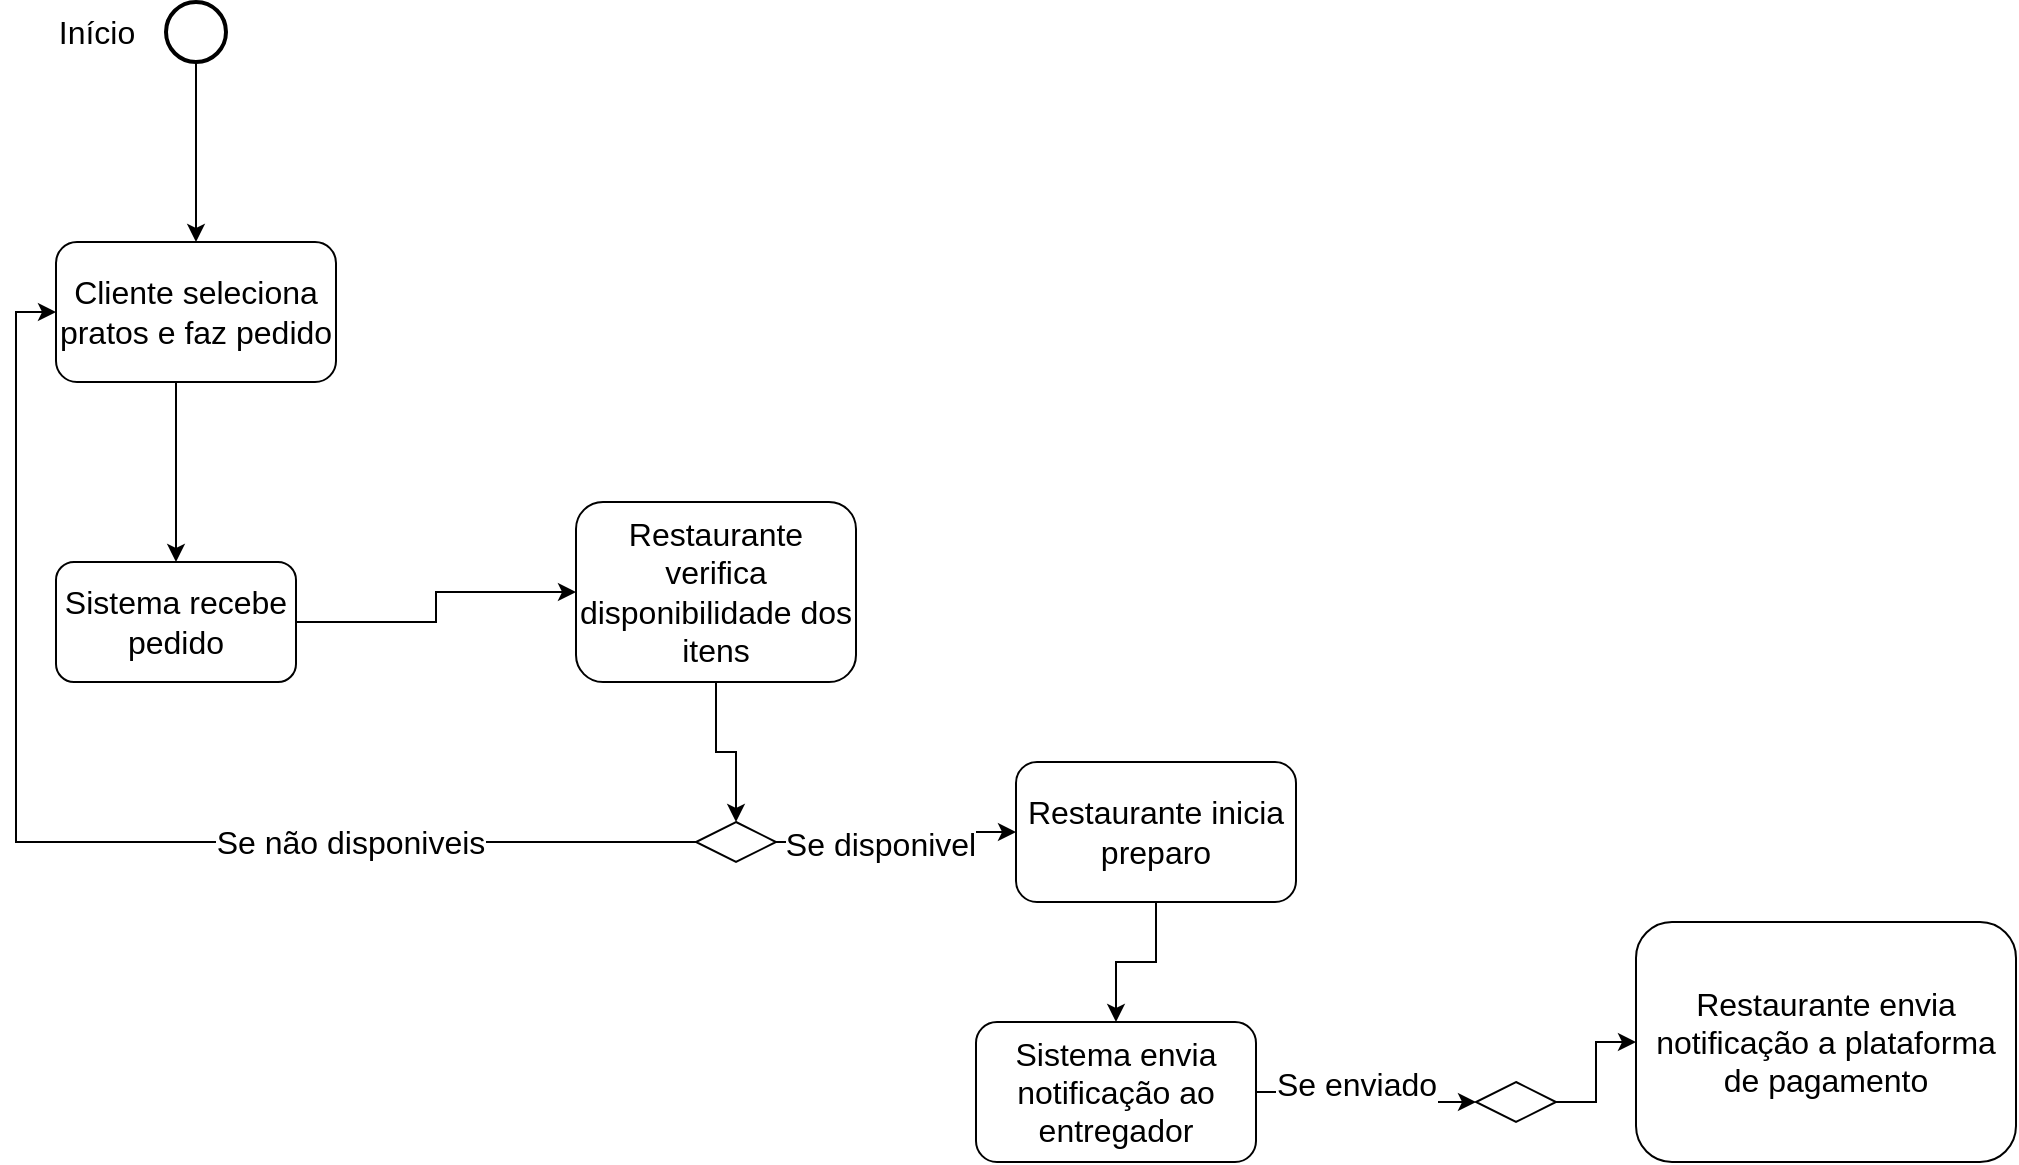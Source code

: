 <mxfile version="22.1.3" type="github">
  <diagram id="prtHgNgQTEPvFCAcTncT" name="Page-1">
    <mxGraphModel dx="1434" dy="1997" grid="1" gridSize="10" guides="1" tooltips="1" connect="1" arrows="1" fold="1" page="1" pageScale="1" pageWidth="827" pageHeight="1169" math="0" shadow="0">
      <root>
        <mxCell id="0" />
        <mxCell id="1" parent="0" />
        <mxCell id="zymzvHSK9OD_TtViWcV5-14" style="edgeStyle=orthogonalEdgeStyle;rounded=0;orthogonalLoop=1;jettySize=auto;html=1;entryX=0.5;entryY=0;entryDx=0;entryDy=0;fontSize=16;" parent="1" edge="1">
          <mxGeometry relative="1" as="geometry">
            <mxPoint x="100" y="90" as="sourcePoint" />
            <mxPoint x="100" y="180" as="targetPoint" />
          </mxGeometry>
        </mxCell>
        <mxCell id="zymzvHSK9OD_TtViWcV5-16" value="Cliente seleciona pratos e faz pedido" style="rounded=1;whiteSpace=wrap;html=1;fontSize=16;" parent="1" vertex="1">
          <mxGeometry x="40" y="20" width="140" height="70" as="geometry" />
        </mxCell>
        <mxCell id="zymzvHSK9OD_TtViWcV5-36" style="edgeStyle=orthogonalEdgeStyle;rounded=0;orthogonalLoop=1;jettySize=auto;html=1;entryX=0.5;entryY=0;entryDx=0;entryDy=0;fontSize=16;" parent="1" source="zymzvHSK9OD_TtViWcV5-35" target="zymzvHSK9OD_TtViWcV5-16" edge="1">
          <mxGeometry relative="1" as="geometry" />
        </mxCell>
        <mxCell id="zymzvHSK9OD_TtViWcV5-35" value="" style="strokeWidth=2;html=1;shape=mxgraph.flowchart.start_2;whiteSpace=wrap;fontSize=16;" parent="1" vertex="1">
          <mxGeometry x="95" y="-100" width="30" height="30" as="geometry" />
        </mxCell>
        <mxCell id="zymzvHSK9OD_TtViWcV5-37" value="Início" style="text;html=1;align=center;verticalAlign=middle;resizable=0;points=[];autosize=1;strokeColor=none;fillColor=none;fontSize=16;" parent="1" vertex="1">
          <mxGeometry x="30" y="-100" width="60" height="30" as="geometry" />
        </mxCell>
        <mxCell id="zymzvHSK9OD_TtViWcV5-46" style="edgeStyle=orthogonalEdgeStyle;rounded=0;orthogonalLoop=1;jettySize=auto;html=1;entryX=0;entryY=0.5;entryDx=0;entryDy=0;fontSize=16;" parent="1" source="zymzvHSK9OD_TtViWcV5-44" target="zymzvHSK9OD_TtViWcV5-45" edge="1">
          <mxGeometry relative="1" as="geometry" />
        </mxCell>
        <mxCell id="zymzvHSK9OD_TtViWcV5-44" value="Sistema recebe pedido" style="rounded=1;whiteSpace=wrap;html=1;fontSize=16;" parent="1" vertex="1">
          <mxGeometry x="40" y="180" width="120" height="60" as="geometry" />
        </mxCell>
        <mxCell id="zymzvHSK9OD_TtViWcV5-49" style="edgeStyle=orthogonalEdgeStyle;rounded=0;orthogonalLoop=1;jettySize=auto;html=1;entryX=0.5;entryY=0;entryDx=0;entryDy=0;fontSize=16;" parent="1" source="zymzvHSK9OD_TtViWcV5-45" target="zymzvHSK9OD_TtViWcV5-50" edge="1">
          <mxGeometry relative="1" as="geometry">
            <mxPoint x="380" y="290" as="targetPoint" />
          </mxGeometry>
        </mxCell>
        <mxCell id="zymzvHSK9OD_TtViWcV5-45" value="Restaurante verifica disponibilidade dos itens" style="rounded=1;whiteSpace=wrap;html=1;fontSize=16;" parent="1" vertex="1">
          <mxGeometry x="300" y="150" width="140" height="90" as="geometry" />
        </mxCell>
        <mxCell id="zymzvHSK9OD_TtViWcV5-58" style="edgeStyle=orthogonalEdgeStyle;rounded=0;orthogonalLoop=1;jettySize=auto;html=1;fontSize=16;" parent="1" source="zymzvHSK9OD_TtViWcV5-48" target="zymzvHSK9OD_TtViWcV5-57" edge="1">
          <mxGeometry relative="1" as="geometry" />
        </mxCell>
        <mxCell id="zymzvHSK9OD_TtViWcV5-48" value="Restaurante inicia preparo" style="rounded=1;whiteSpace=wrap;html=1;fontSize=16;" parent="1" vertex="1">
          <mxGeometry x="520" y="280" width="140" height="70" as="geometry" />
        </mxCell>
        <mxCell id="zymzvHSK9OD_TtViWcV5-53" style="edgeStyle=orthogonalEdgeStyle;rounded=0;orthogonalLoop=1;jettySize=auto;html=1;entryX=0;entryY=0.5;entryDx=0;entryDy=0;fontSize=16;" parent="1" source="zymzvHSK9OD_TtViWcV5-50" target="zymzvHSK9OD_TtViWcV5-48" edge="1">
          <mxGeometry relative="1" as="geometry" />
        </mxCell>
        <mxCell id="zymzvHSK9OD_TtViWcV5-54" value="Se disponivel" style="edgeLabel;html=1;align=center;verticalAlign=middle;resizable=0;points=[];fontSize=16;" parent="zymzvHSK9OD_TtViWcV5-53" vertex="1" connectable="0">
          <mxGeometry x="-0.175" y="-1" relative="1" as="geometry">
            <mxPoint as="offset" />
          </mxGeometry>
        </mxCell>
        <mxCell id="zymzvHSK9OD_TtViWcV5-55" style="edgeStyle=orthogonalEdgeStyle;rounded=0;orthogonalLoop=1;jettySize=auto;html=1;entryX=0;entryY=0.5;entryDx=0;entryDy=0;fontSize=16;" parent="1" source="zymzvHSK9OD_TtViWcV5-50" target="zymzvHSK9OD_TtViWcV5-16" edge="1">
          <mxGeometry relative="1" as="geometry" />
        </mxCell>
        <mxCell id="zymzvHSK9OD_TtViWcV5-56" value="Se não disponiveis" style="edgeLabel;html=1;align=center;verticalAlign=middle;resizable=0;points=[];fontSize=16;" parent="zymzvHSK9OD_TtViWcV5-55" vertex="1" connectable="0">
          <mxGeometry x="-0.447" relative="1" as="geometry">
            <mxPoint as="offset" />
          </mxGeometry>
        </mxCell>
        <mxCell id="zymzvHSK9OD_TtViWcV5-50" value="" style="rhombus;whiteSpace=wrap;html=1;fontSize=16;" parent="1" vertex="1">
          <mxGeometry x="360" y="310" width="40" height="20" as="geometry" />
        </mxCell>
        <mxCell id="zymzvHSK9OD_TtViWcV5-61" style="edgeStyle=orthogonalEdgeStyle;rounded=0;orthogonalLoop=1;jettySize=auto;html=1;entryX=0;entryY=0.5;entryDx=0;entryDy=0;fontSize=16;" parent="1" source="zymzvHSK9OD_TtViWcV5-57" target="zymzvHSK9OD_TtViWcV5-60" edge="1">
          <mxGeometry relative="1" as="geometry">
            <mxPoint x="730" y="440" as="targetPoint" />
          </mxGeometry>
        </mxCell>
        <mxCell id="zymzvHSK9OD_TtViWcV5-62" value="Se enviado" style="edgeLabel;html=1;align=center;verticalAlign=middle;resizable=0;points=[];fontSize=16;" parent="zymzvHSK9OD_TtViWcV5-61" vertex="1" connectable="0">
          <mxGeometry x="-0.12" y="3" relative="1" as="geometry">
            <mxPoint x="-1" y="-1" as="offset" />
          </mxGeometry>
        </mxCell>
        <mxCell id="zymzvHSK9OD_TtViWcV5-57" value="Sistema envia notificação ao entregador" style="rounded=1;whiteSpace=wrap;html=1;fontSize=16;" parent="1" vertex="1">
          <mxGeometry x="500" y="410" width="140" height="70" as="geometry" />
        </mxCell>
        <mxCell id="zymzvHSK9OD_TtViWcV5-59" value="Restaurante envia notificação a plataforma de pagamento" style="rounded=1;whiteSpace=wrap;html=1;fontSize=16;" parent="1" vertex="1">
          <mxGeometry x="830" y="360" width="190" height="120" as="geometry" />
        </mxCell>
        <mxCell id="zymzvHSK9OD_TtViWcV5-63" style="edgeStyle=orthogonalEdgeStyle;rounded=0;orthogonalLoop=1;jettySize=auto;html=1;fontSize=16;" parent="1" source="zymzvHSK9OD_TtViWcV5-60" target="zymzvHSK9OD_TtViWcV5-59" edge="1">
          <mxGeometry relative="1" as="geometry" />
        </mxCell>
        <mxCell id="zymzvHSK9OD_TtViWcV5-60" value="" style="rhombus;whiteSpace=wrap;html=1;fontSize=16;" parent="1" vertex="1">
          <mxGeometry x="750" y="440" width="40" height="20" as="geometry" />
        </mxCell>
      </root>
    </mxGraphModel>
  </diagram>
</mxfile>
